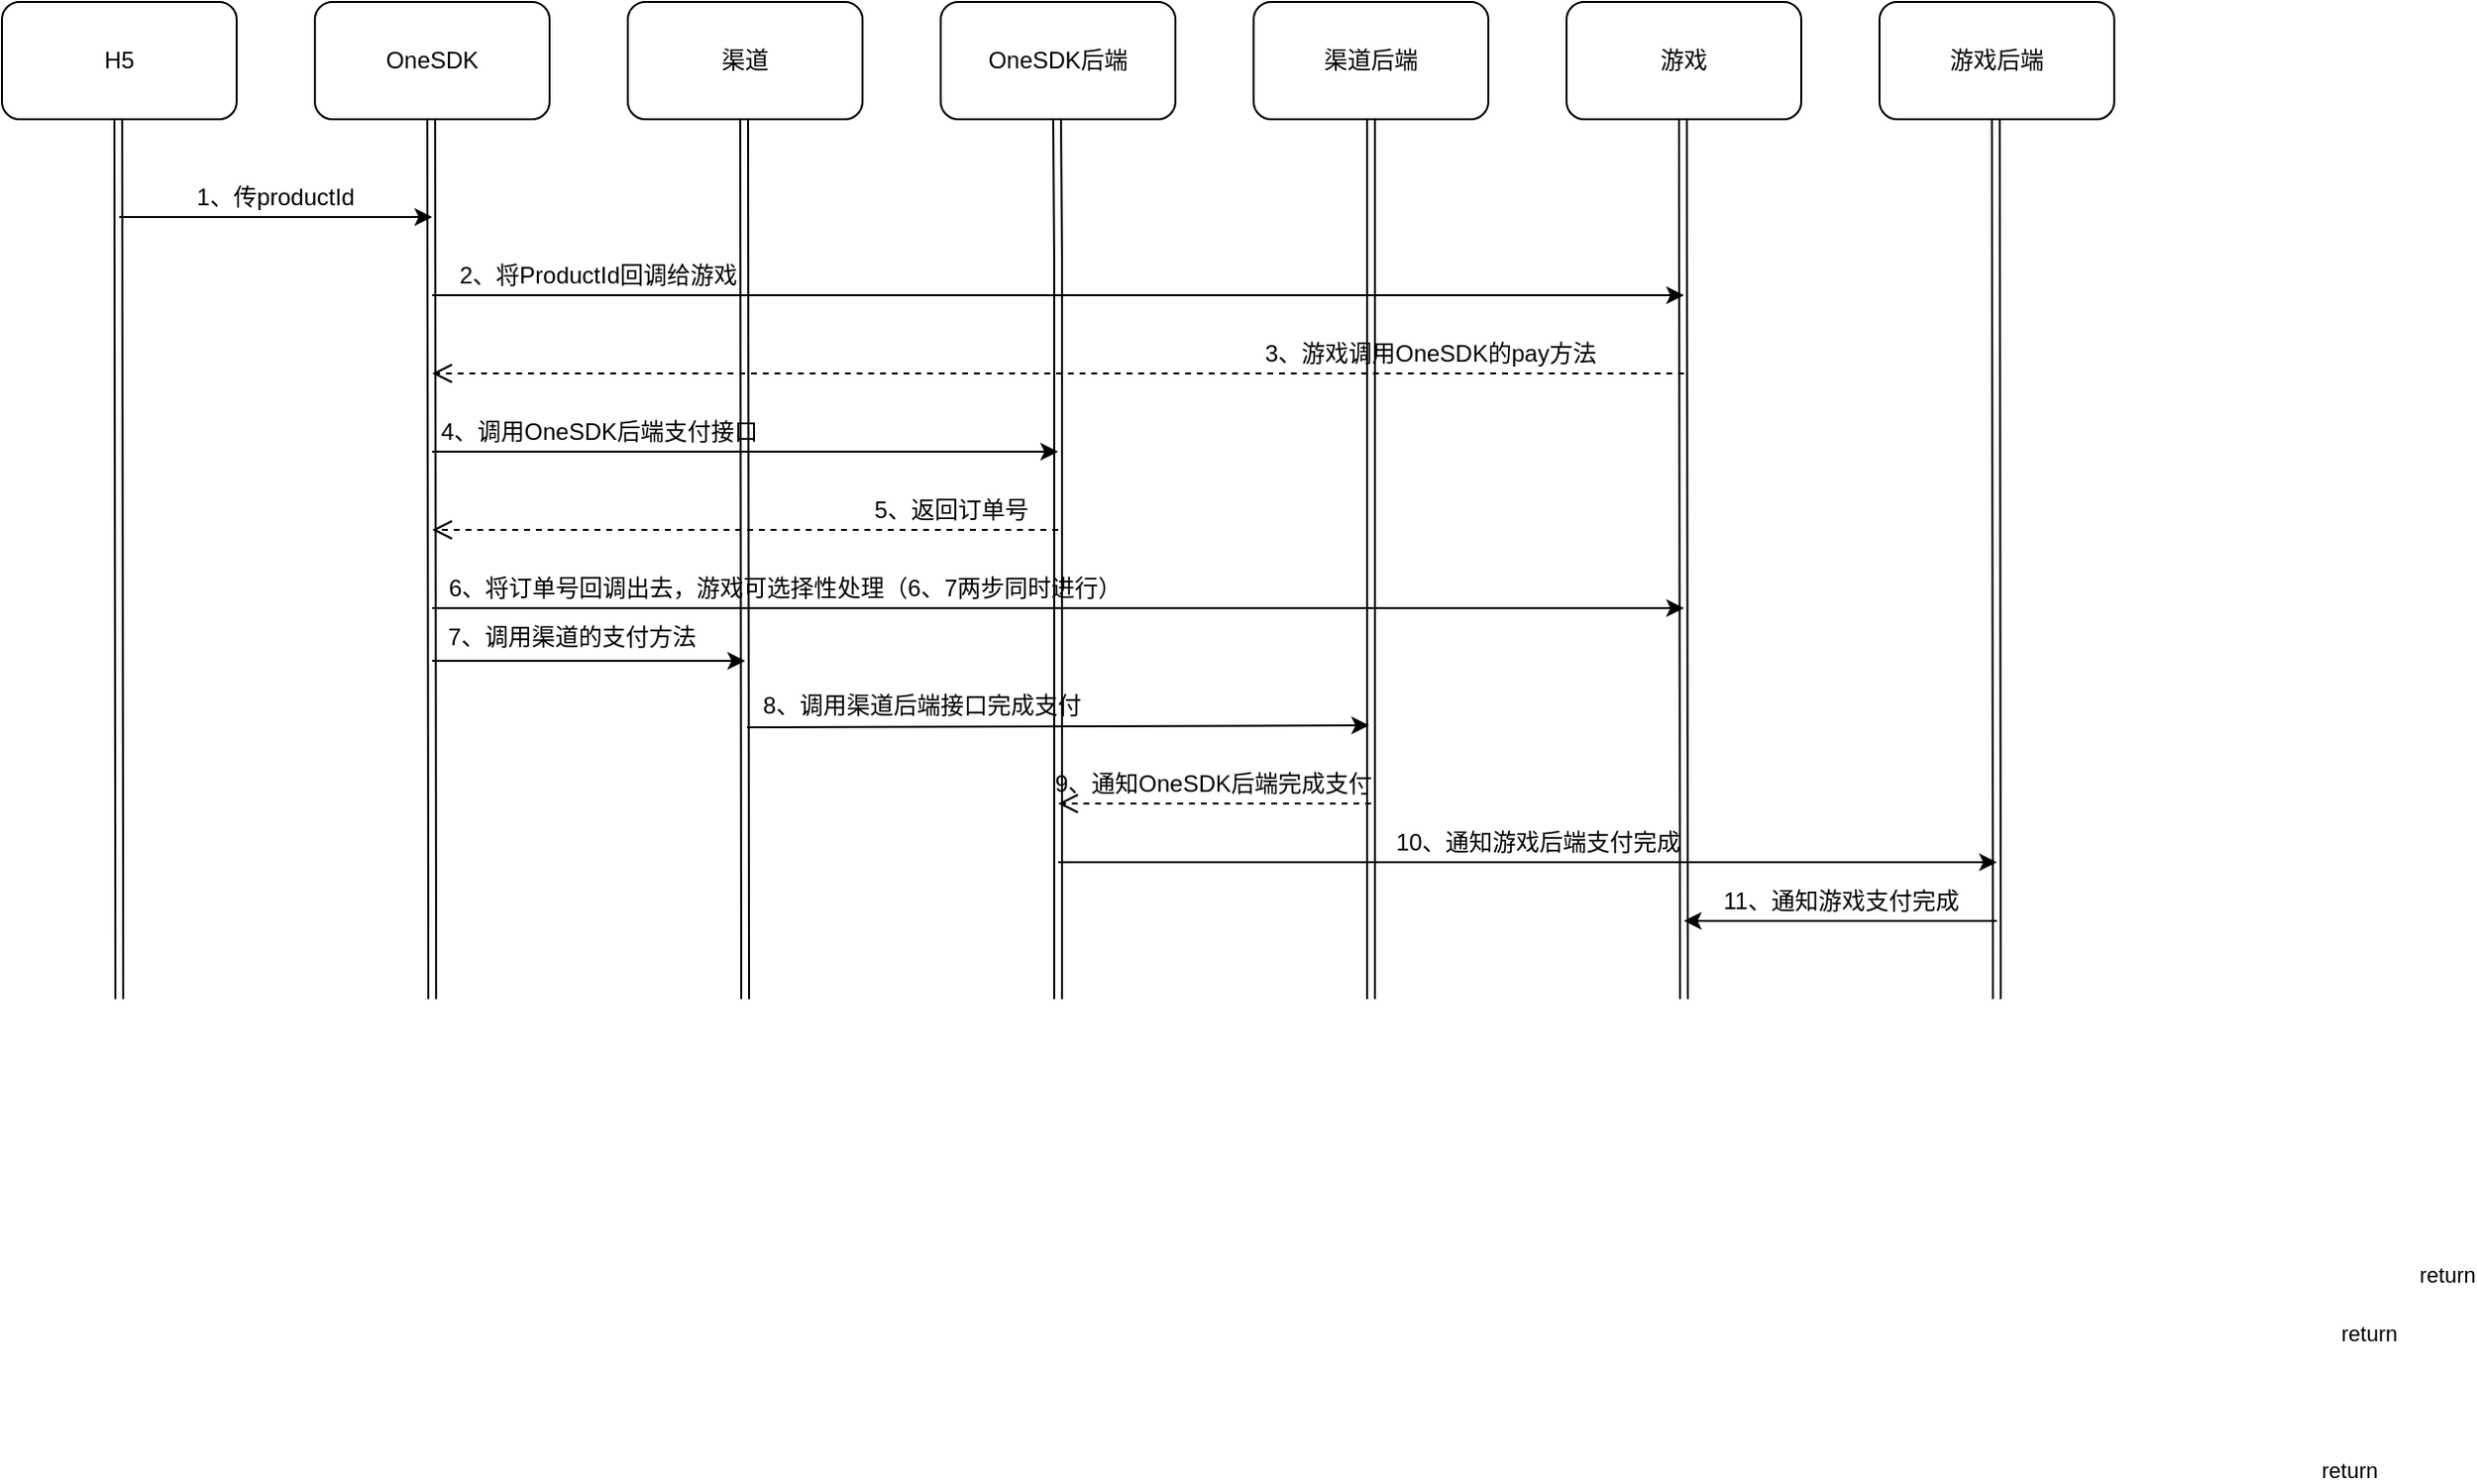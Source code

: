 <mxfile version="14.6.5" type="github">
  <diagram name="Page-1" id="13e1069c-82ec-6db2-03f1-153e76fe0fe0">
    <mxGraphModel dx="1422" dy="762" grid="1" gridSize="10" guides="1" tooltips="1" connect="1" arrows="1" fold="1" page="1" pageScale="1" pageWidth="1100" pageHeight="850" background="#ffffff" math="0" shadow="0">
      <root>
        <mxCell id="0" />
        <mxCell id="1" parent="0" />
        <mxCell id="7PfH0Qj9NsWeZIlKqpjU-1" value="H5" style="rounded=1;whiteSpace=wrap;html=1;" parent="1" vertex="1">
          <mxGeometry y="50" width="120" height="60" as="geometry" />
        </mxCell>
        <mxCell id="7PfH0Qj9NsWeZIlKqpjU-2" value="OneSDK" style="rounded=1;whiteSpace=wrap;html=1;" parent="1" vertex="1">
          <mxGeometry x="160" y="50" width="120" height="60" as="geometry" />
        </mxCell>
        <mxCell id="7PfH0Qj9NsWeZIlKqpjU-3" value="渠道" style="rounded=1;whiteSpace=wrap;html=1;" parent="1" vertex="1">
          <mxGeometry x="320" y="50" width="120" height="60" as="geometry" />
        </mxCell>
        <mxCell id="7PfH0Qj9NsWeZIlKqpjU-4" value="OneSDK后端" style="rounded=1;whiteSpace=wrap;html=1;" parent="1" vertex="1">
          <mxGeometry x="480" y="50" width="120" height="60" as="geometry" />
        </mxCell>
        <mxCell id="7PfH0Qj9NsWeZIlKqpjU-5" value="渠道后端" style="rounded=1;whiteSpace=wrap;html=1;" parent="1" vertex="1">
          <mxGeometry x="640" y="50" width="120" height="60" as="geometry" />
        </mxCell>
        <mxCell id="7PfH0Qj9NsWeZIlKqpjU-6" value="游戏" style="rounded=1;whiteSpace=wrap;html=1;" parent="1" vertex="1">
          <mxGeometry x="800" y="50" width="120" height="60" as="geometry" />
        </mxCell>
        <mxCell id="7PfH0Qj9NsWeZIlKqpjU-7" value="游戏后端" style="rounded=1;whiteSpace=wrap;html=1;" parent="1" vertex="1">
          <mxGeometry x="960" y="50" width="120" height="60" as="geometry" />
        </mxCell>
        <mxCell id="7PfH0Qj9NsWeZIlKqpjU-8" value="" style="shape=link;html=1;" parent="1" edge="1">
          <mxGeometry width="100" relative="1" as="geometry">
            <mxPoint x="60" y="560" as="sourcePoint" />
            <mxPoint x="59.5" y="110" as="targetPoint" />
          </mxGeometry>
        </mxCell>
        <mxCell id="7PfH0Qj9NsWeZIlKqpjU-9" value="" style="shape=link;html=1;" parent="1" edge="1">
          <mxGeometry width="100" relative="1" as="geometry">
            <mxPoint x="220" y="560" as="sourcePoint" />
            <mxPoint x="219.5" y="110" as="targetPoint" />
          </mxGeometry>
        </mxCell>
        <mxCell id="7PfH0Qj9NsWeZIlKqpjU-10" value="" style="shape=link;html=1;" parent="1" edge="1">
          <mxGeometry width="100" relative="1" as="geometry">
            <mxPoint x="380" y="560" as="sourcePoint" />
            <mxPoint x="379.5" y="110" as="targetPoint" />
          </mxGeometry>
        </mxCell>
        <mxCell id="7PfH0Qj9NsWeZIlKqpjU-12" value="" style="shape=link;html=1;" parent="1" edge="1">
          <mxGeometry width="100" relative="1" as="geometry">
            <mxPoint x="1020" y="560" as="sourcePoint" />
            <mxPoint x="1019.5" y="110" as="targetPoint" />
          </mxGeometry>
        </mxCell>
        <mxCell id="7PfH0Qj9NsWeZIlKqpjU-13" value="" style="shape=link;html=1;" parent="1" edge="1">
          <mxGeometry width="100" relative="1" as="geometry">
            <mxPoint x="860" y="560" as="sourcePoint" />
            <mxPoint x="859.5" y="110" as="targetPoint" />
          </mxGeometry>
        </mxCell>
        <mxCell id="7PfH0Qj9NsWeZIlKqpjU-14" value="" style="shape=link;html=1;" parent="1" edge="1">
          <mxGeometry width="100" relative="1" as="geometry">
            <mxPoint x="700" y="560" as="sourcePoint" />
            <mxPoint x="700" y="110" as="targetPoint" />
          </mxGeometry>
        </mxCell>
        <mxCell id="7PfH0Qj9NsWeZIlKqpjU-15" value="" style="shape=link;html=1;" parent="1" edge="1">
          <mxGeometry width="100" relative="1" as="geometry">
            <mxPoint x="540" y="560" as="sourcePoint" />
            <mxPoint x="539.5" y="110" as="targetPoint" />
            <Array as="points">
              <mxPoint x="540" y="180" />
            </Array>
          </mxGeometry>
        </mxCell>
        <mxCell id="7PfH0Qj9NsWeZIlKqpjU-16" value="" style="endArrow=classic;html=1;" parent="1" edge="1">
          <mxGeometry width="50" height="50" relative="1" as="geometry">
            <mxPoint x="60" y="160" as="sourcePoint" />
            <mxPoint x="220" y="160" as="targetPoint" />
          </mxGeometry>
        </mxCell>
        <mxCell id="7PfH0Qj9NsWeZIlKqpjU-17" value="1、传productId" style="text;html=1;strokeColor=none;fillColor=none;align=center;verticalAlign=middle;whiteSpace=wrap;rounded=0;" parent="1" vertex="1">
          <mxGeometry x="60" y="140" width="160" height="20" as="geometry" />
        </mxCell>
        <mxCell id="7PfH0Qj9NsWeZIlKqpjU-18" value="" style="endArrow=classic;html=1;" parent="1" edge="1">
          <mxGeometry width="50" height="50" relative="1" as="geometry">
            <mxPoint x="220" y="200" as="sourcePoint" />
            <mxPoint x="860" y="200" as="targetPoint" />
          </mxGeometry>
        </mxCell>
        <mxCell id="7PfH0Qj9NsWeZIlKqpjU-19" value="2、将ProductId回调给游戏" style="text;html=1;strokeColor=none;fillColor=none;align=center;verticalAlign=middle;whiteSpace=wrap;rounded=0;" parent="1" vertex="1">
          <mxGeometry x="230" y="180" width="150" height="20" as="geometry" />
        </mxCell>
        <mxCell id="7PfH0Qj9NsWeZIlKqpjU-20" value="return" style="html=1;verticalAlign=bottom;endArrow=open;dashed=1;endSize=8;" parent="1" edge="1">
          <mxGeometry x="-1" y="611" relative="1" as="geometry">
            <mxPoint x="860" y="240" as="sourcePoint" />
            <mxPoint x="220" y="240" as="targetPoint" />
            <mxPoint x="390" y="-141" as="offset" />
          </mxGeometry>
        </mxCell>
        <mxCell id="7PfH0Qj9NsWeZIlKqpjU-21" value="3、游戏调用OneSDK的pay方法" style="text;html=1;align=center;verticalAlign=middle;resizable=0;points=[];autosize=1;strokeColor=none;" parent="1" vertex="1">
          <mxGeometry x="640" y="220" width="180" height="20" as="geometry" />
        </mxCell>
        <mxCell id="7PfH0Qj9NsWeZIlKqpjU-24" value="" style="endArrow=classic;html=1;" parent="1" edge="1">
          <mxGeometry width="50" height="50" relative="1" as="geometry">
            <mxPoint x="220" y="280" as="sourcePoint" />
            <mxPoint x="540" y="280" as="targetPoint" />
          </mxGeometry>
        </mxCell>
        <mxCell id="7PfH0Qj9NsWeZIlKqpjU-25" value="4、调用OneSDK后端支付接口" style="text;html=1;align=center;verticalAlign=middle;resizable=0;points=[];autosize=1;strokeColor=none;" parent="1" vertex="1">
          <mxGeometry x="215" y="260" width="180" height="20" as="geometry" />
        </mxCell>
        <mxCell id="7PfH0Qj9NsWeZIlKqpjU-26" value="" style="endArrow=classic;html=1;" parent="1" edge="1">
          <mxGeometry width="50" height="50" relative="1" as="geometry">
            <mxPoint x="220" y="387" as="sourcePoint" />
            <mxPoint x="380" y="387" as="targetPoint" />
          </mxGeometry>
        </mxCell>
        <mxCell id="7PfH0Qj9NsWeZIlKqpjU-27" value="5、返回订单号" style="text;html=1;align=center;verticalAlign=middle;resizable=0;points=[];autosize=1;strokeColor=none;" parent="1" vertex="1">
          <mxGeometry x="440" y="300" width="90" height="20" as="geometry" />
        </mxCell>
        <mxCell id="7PfH0Qj9NsWeZIlKqpjU-28" value="" style="endArrow=classic;html=1;entryX=-0.013;entryY=0.95;entryDx=0;entryDy=0;entryPerimeter=0;" parent="1" edge="1">
          <mxGeometry width="50" height="50" relative="1" as="geometry">
            <mxPoint x="380.97" y="421" as="sourcePoint" />
            <mxPoint x="699.02" y="420" as="targetPoint" />
          </mxGeometry>
        </mxCell>
        <mxCell id="7PfH0Qj9NsWeZIlKqpjU-29" value="8、调用渠道后端接口完成支付" style="text;html=1;align=center;verticalAlign=middle;resizable=0;points=[];autosize=1;strokeColor=none;" parent="1" vertex="1">
          <mxGeometry x="380" y="400" width="180" height="20" as="geometry" />
        </mxCell>
        <mxCell id="7PfH0Qj9NsWeZIlKqpjU-30" value="return" style="html=1;verticalAlign=bottom;endArrow=open;dashed=1;endSize=8;" parent="1" edge="1">
          <mxGeometry x="-1" y="610" relative="1" as="geometry">
            <mxPoint x="700" y="460" as="sourcePoint" />
            <mxPoint x="540" y="460" as="targetPoint" />
            <Array as="points">
              <mxPoint x="620" y="460" />
            </Array>
            <mxPoint x="500" y="-260" as="offset" />
          </mxGeometry>
        </mxCell>
        <mxCell id="7PfH0Qj9NsWeZIlKqpjU-31" value="9、通知OneSDK后端完成支付" style="text;html=1;align=center;verticalAlign=middle;resizable=0;points=[];autosize=1;strokeColor=none;" parent="1" vertex="1">
          <mxGeometry x="529" y="440" width="180" height="20" as="geometry" />
        </mxCell>
        <mxCell id="7PfH0Qj9NsWeZIlKqpjU-34" value="" style="endArrow=classic;html=1;" parent="1" edge="1">
          <mxGeometry width="50" height="50" relative="1" as="geometry">
            <mxPoint x="540" y="490" as="sourcePoint" />
            <mxPoint x="1020" y="490" as="targetPoint" />
          </mxGeometry>
        </mxCell>
        <mxCell id="7PfH0Qj9NsWeZIlKqpjU-36" value="" style="endArrow=classic;html=1;" parent="1" edge="1">
          <mxGeometry width="50" height="50" relative="1" as="geometry">
            <mxPoint x="1020" y="520" as="sourcePoint" />
            <mxPoint x="860" y="520" as="targetPoint" />
          </mxGeometry>
        </mxCell>
        <mxCell id="cMn84G3jMpRz9DSOVn_5-3" value="return" style="html=1;verticalAlign=bottom;endArrow=open;dashed=1;endSize=8;" edge="1" parent="1">
          <mxGeometry x="-1" y="791" relative="1" as="geometry">
            <mxPoint x="540" y="320" as="sourcePoint" />
            <mxPoint x="220" y="320" as="targetPoint" />
            <mxPoint x="670" y="-371" as="offset" />
          </mxGeometry>
        </mxCell>
        <mxCell id="cMn84G3jMpRz9DSOVn_5-4" value="7、调用渠道的支付方法" style="text;html=1;align=center;verticalAlign=middle;resizable=0;points=[];autosize=1;strokeColor=none;" vertex="1" parent="1">
          <mxGeometry x="221" y="365" width="140" height="20" as="geometry" />
        </mxCell>
        <mxCell id="cMn84G3jMpRz9DSOVn_5-6" value="10、通知游戏后端支付完成" style="text;html=1;align=center;verticalAlign=middle;resizable=0;points=[];autosize=1;strokeColor=none;" vertex="1" parent="1">
          <mxGeometry x="705" y="470" width="160" height="20" as="geometry" />
        </mxCell>
        <mxCell id="cMn84G3jMpRz9DSOVn_5-7" value="11、通知游戏支付完成" style="text;html=1;align=center;verticalAlign=middle;resizable=0;points=[];autosize=1;strokeColor=none;" vertex="1" parent="1">
          <mxGeometry x="870" y="500" width="140" height="20" as="geometry" />
        </mxCell>
        <mxCell id="cMn84G3jMpRz9DSOVn_5-8" value="" style="endArrow=classic;html=1;" edge="1" parent="1">
          <mxGeometry width="50" height="50" relative="1" as="geometry">
            <mxPoint x="220" y="360" as="sourcePoint" />
            <mxPoint x="860" y="360" as="targetPoint" />
          </mxGeometry>
        </mxCell>
        <mxCell id="cMn84G3jMpRz9DSOVn_5-9" value="6、将订单号回调出去，游戏可选择性处理（6、7两步同时进行）" style="text;html=1;align=center;verticalAlign=middle;resizable=0;points=[];autosize=1;strokeColor=none;" vertex="1" parent="1">
          <mxGeometry x="220" y="340" width="360" height="20" as="geometry" />
        </mxCell>
      </root>
    </mxGraphModel>
  </diagram>
</mxfile>
